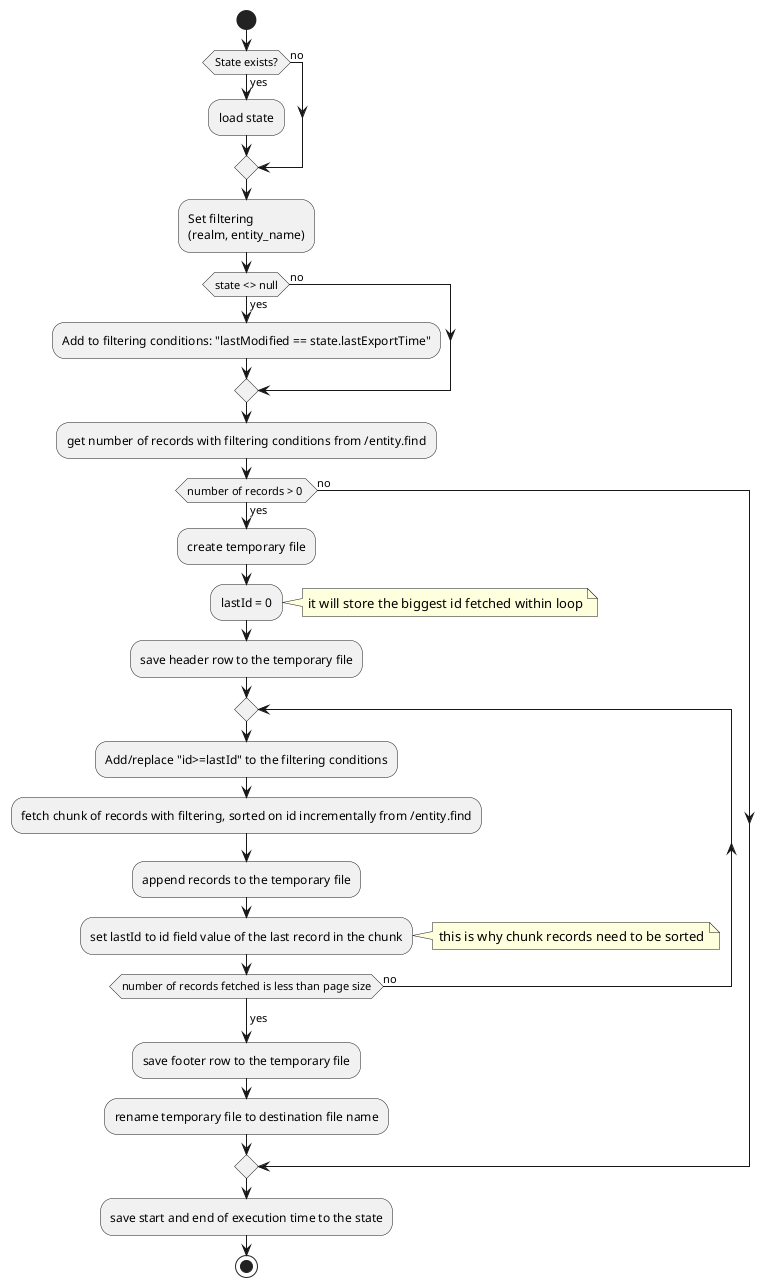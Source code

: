 @startuml
start

if (State exists?) then (no)

else (yes)
  :load state;
endif

:Set filtering
(realm, entity_name);

if(state <> null) then (no)
else (yes)
    :Add to filtering conditions: "lastModified == state.lastExportTime";
endif

:get number of records with filtering conditions from /entity.find;

if (number of records > 0 ) then (yes)
    :create temporary file;

    :lastId = 0;
    note right
        it will store the biggest id fetched within loop
    end note

    :save header row to the temporary file;

    repeat
        :Add/replace "id>=lastId" to the filtering conditions;
        :fetch chunk of records with filtering, sorted on id incrementally from /entity.find;

        :append records to the temporary file;
        :set lastId to id field value of the last record in the chunk;
        note right
            this is why chunk records need to be sorted
        end note
    repeat while (number of records fetched is less than page size) is (no)
    -> yes;

    :save footer row to the temporary file;

    :rename temporary file to destination file name;

else (no)
endif
:save start and end of execution time to the state;
stop
@enduml